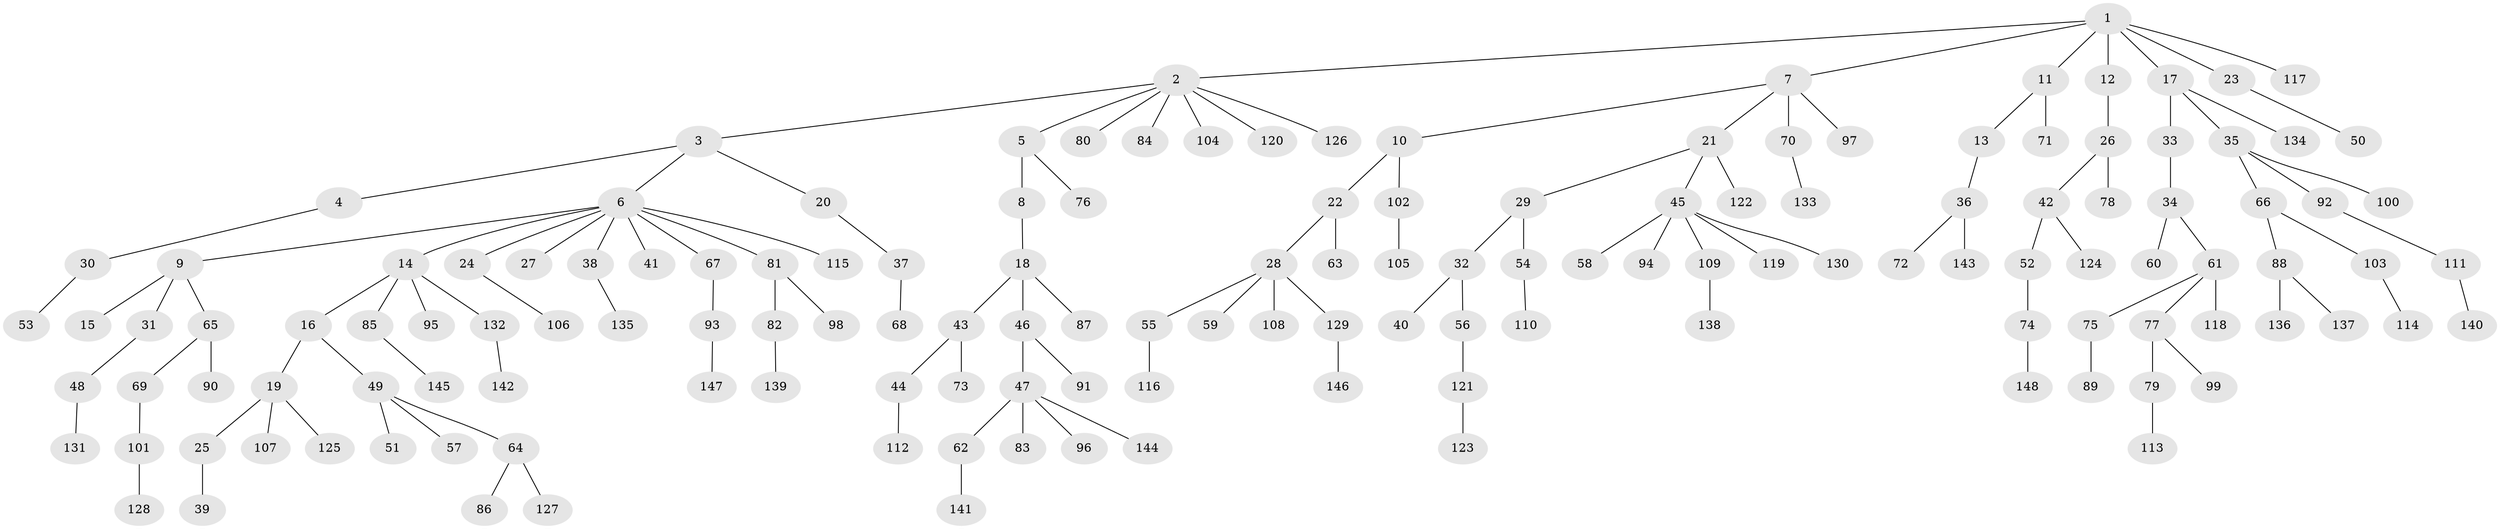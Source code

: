 // Generated by graph-tools (version 1.1) at 2025/26/03/09/25 03:26:32]
// undirected, 148 vertices, 147 edges
graph export_dot {
graph [start="1"]
  node [color=gray90,style=filled];
  1;
  2;
  3;
  4;
  5;
  6;
  7;
  8;
  9;
  10;
  11;
  12;
  13;
  14;
  15;
  16;
  17;
  18;
  19;
  20;
  21;
  22;
  23;
  24;
  25;
  26;
  27;
  28;
  29;
  30;
  31;
  32;
  33;
  34;
  35;
  36;
  37;
  38;
  39;
  40;
  41;
  42;
  43;
  44;
  45;
  46;
  47;
  48;
  49;
  50;
  51;
  52;
  53;
  54;
  55;
  56;
  57;
  58;
  59;
  60;
  61;
  62;
  63;
  64;
  65;
  66;
  67;
  68;
  69;
  70;
  71;
  72;
  73;
  74;
  75;
  76;
  77;
  78;
  79;
  80;
  81;
  82;
  83;
  84;
  85;
  86;
  87;
  88;
  89;
  90;
  91;
  92;
  93;
  94;
  95;
  96;
  97;
  98;
  99;
  100;
  101;
  102;
  103;
  104;
  105;
  106;
  107;
  108;
  109;
  110;
  111;
  112;
  113;
  114;
  115;
  116;
  117;
  118;
  119;
  120;
  121;
  122;
  123;
  124;
  125;
  126;
  127;
  128;
  129;
  130;
  131;
  132;
  133;
  134;
  135;
  136;
  137;
  138;
  139;
  140;
  141;
  142;
  143;
  144;
  145;
  146;
  147;
  148;
  1 -- 2;
  1 -- 7;
  1 -- 11;
  1 -- 12;
  1 -- 17;
  1 -- 23;
  1 -- 117;
  2 -- 3;
  2 -- 5;
  2 -- 80;
  2 -- 84;
  2 -- 104;
  2 -- 120;
  2 -- 126;
  3 -- 4;
  3 -- 6;
  3 -- 20;
  4 -- 30;
  5 -- 8;
  5 -- 76;
  6 -- 9;
  6 -- 14;
  6 -- 24;
  6 -- 27;
  6 -- 38;
  6 -- 41;
  6 -- 67;
  6 -- 81;
  6 -- 115;
  7 -- 10;
  7 -- 21;
  7 -- 70;
  7 -- 97;
  8 -- 18;
  9 -- 15;
  9 -- 31;
  9 -- 65;
  10 -- 22;
  10 -- 102;
  11 -- 13;
  11 -- 71;
  12 -- 26;
  13 -- 36;
  14 -- 16;
  14 -- 85;
  14 -- 95;
  14 -- 132;
  16 -- 19;
  16 -- 49;
  17 -- 33;
  17 -- 35;
  17 -- 134;
  18 -- 43;
  18 -- 46;
  18 -- 87;
  19 -- 25;
  19 -- 107;
  19 -- 125;
  20 -- 37;
  21 -- 29;
  21 -- 45;
  21 -- 122;
  22 -- 28;
  22 -- 63;
  23 -- 50;
  24 -- 106;
  25 -- 39;
  26 -- 42;
  26 -- 78;
  28 -- 55;
  28 -- 59;
  28 -- 108;
  28 -- 129;
  29 -- 32;
  29 -- 54;
  30 -- 53;
  31 -- 48;
  32 -- 40;
  32 -- 56;
  33 -- 34;
  34 -- 60;
  34 -- 61;
  35 -- 66;
  35 -- 92;
  35 -- 100;
  36 -- 72;
  36 -- 143;
  37 -- 68;
  38 -- 135;
  42 -- 52;
  42 -- 124;
  43 -- 44;
  43 -- 73;
  44 -- 112;
  45 -- 58;
  45 -- 94;
  45 -- 109;
  45 -- 119;
  45 -- 130;
  46 -- 47;
  46 -- 91;
  47 -- 62;
  47 -- 83;
  47 -- 96;
  47 -- 144;
  48 -- 131;
  49 -- 51;
  49 -- 57;
  49 -- 64;
  52 -- 74;
  54 -- 110;
  55 -- 116;
  56 -- 121;
  61 -- 75;
  61 -- 77;
  61 -- 118;
  62 -- 141;
  64 -- 86;
  64 -- 127;
  65 -- 69;
  65 -- 90;
  66 -- 88;
  66 -- 103;
  67 -- 93;
  69 -- 101;
  70 -- 133;
  74 -- 148;
  75 -- 89;
  77 -- 79;
  77 -- 99;
  79 -- 113;
  81 -- 82;
  81 -- 98;
  82 -- 139;
  85 -- 145;
  88 -- 136;
  88 -- 137;
  92 -- 111;
  93 -- 147;
  101 -- 128;
  102 -- 105;
  103 -- 114;
  109 -- 138;
  111 -- 140;
  121 -- 123;
  129 -- 146;
  132 -- 142;
}
